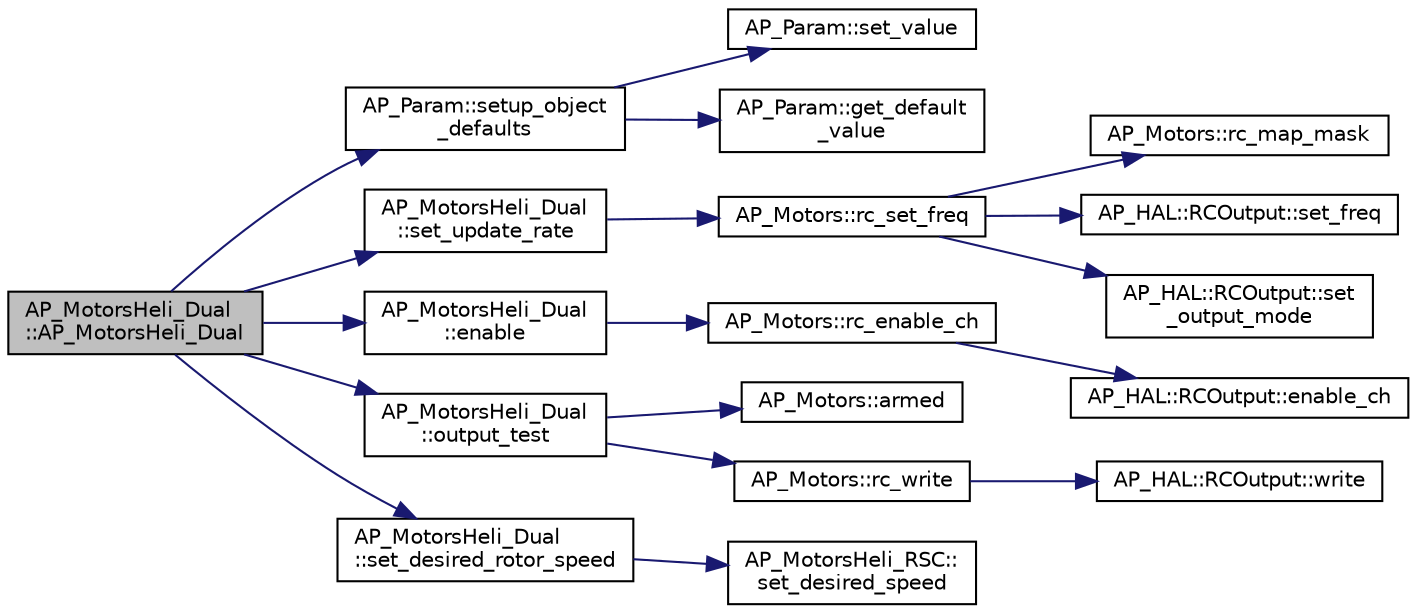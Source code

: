 digraph "AP_MotorsHeli_Dual::AP_MotorsHeli_Dual"
{
 // INTERACTIVE_SVG=YES
  edge [fontname="Helvetica",fontsize="10",labelfontname="Helvetica",labelfontsize="10"];
  node [fontname="Helvetica",fontsize="10",shape=record];
  rankdir="LR";
  Node1 [label="AP_MotorsHeli_Dual\l::AP_MotorsHeli_Dual",height=0.2,width=0.4,color="black", fillcolor="grey75", style="filled", fontcolor="black"];
  Node1 -> Node2 [color="midnightblue",fontsize="10",style="solid",fontname="Helvetica"];
  Node2 [label="AP_Param::setup_object\l_defaults",height=0.2,width=0.4,color="black", fillcolor="white", style="filled",URL="$classAP__Param.html#a5f6dcfce1c0a79cf5bd81283e22f3201"];
  Node2 -> Node3 [color="midnightblue",fontsize="10",style="solid",fontname="Helvetica"];
  Node3 [label="AP_Param::set_value",height=0.2,width=0.4,color="black", fillcolor="white", style="filled",URL="$classAP__Param.html#acd4b14f793c37f162e298761d2155ca6"];
  Node2 -> Node4 [color="midnightblue",fontsize="10",style="solid",fontname="Helvetica"];
  Node4 [label="AP_Param::get_default\l_value",height=0.2,width=0.4,color="black", fillcolor="white", style="filled",URL="$classAP__Param.html#a7535a9b529dae326dcebb6be33dbbe9a"];
  Node1 -> Node5 [color="midnightblue",fontsize="10",style="solid",fontname="Helvetica"];
  Node5 [label="AP_MotorsHeli_Dual\l::set_update_rate",height=0.2,width=0.4,color="black", fillcolor="white", style="filled",URL="$classAP__MotorsHeli__Dual.html#aa02b6d52fbd392d8e50c6feb79fef768"];
  Node5 -> Node6 [color="midnightblue",fontsize="10",style="solid",fontname="Helvetica"];
  Node6 [label="AP_Motors::rc_set_freq",height=0.2,width=0.4,color="black", fillcolor="white", style="filled",URL="$classAP__Motors.html#a3d84a895c644d34e7fe78d7301ccf534"];
  Node6 -> Node7 [color="midnightblue",fontsize="10",style="solid",fontname="Helvetica"];
  Node7 [label="AP_Motors::rc_map_mask",height=0.2,width=0.4,color="black", fillcolor="white", style="filled",URL="$classAP__Motors.html#ac3abe2484a90e4717f50b63613e05ba6"];
  Node6 -> Node8 [color="midnightblue",fontsize="10",style="solid",fontname="Helvetica"];
  Node8 [label="AP_HAL::RCOutput::set_freq",height=0.2,width=0.4,color="black", fillcolor="white", style="filled",URL="$classAP__HAL_1_1RCOutput.html#ae7903398aa18e2472dd34081e626dcb7"];
  Node6 -> Node9 [color="midnightblue",fontsize="10",style="solid",fontname="Helvetica"];
  Node9 [label="AP_HAL::RCOutput::set\l_output_mode",height=0.2,width=0.4,color="black", fillcolor="white", style="filled",URL="$classAP__HAL_1_1RCOutput.html#a2750a3caebe138a66da523e78502d51c"];
  Node1 -> Node10 [color="midnightblue",fontsize="10",style="solid",fontname="Helvetica"];
  Node10 [label="AP_MotorsHeli_Dual\l::enable",height=0.2,width=0.4,color="black", fillcolor="white", style="filled",URL="$classAP__MotorsHeli__Dual.html#ac1ba74732be86ef690df5a00947ff368"];
  Node10 -> Node11 [color="midnightblue",fontsize="10",style="solid",fontname="Helvetica"];
  Node11 [label="AP_Motors::rc_enable_ch",height=0.2,width=0.4,color="black", fillcolor="white", style="filled",URL="$classAP__Motors.html#a91e69152a30b5e1020f3e49271b9d054"];
  Node11 -> Node12 [color="midnightblue",fontsize="10",style="solid",fontname="Helvetica"];
  Node12 [label="AP_HAL::RCOutput::enable_ch",height=0.2,width=0.4,color="black", fillcolor="white", style="filled",URL="$classAP__HAL_1_1RCOutput.html#a25196bb820266d4afcae14d0acdb7e1c"];
  Node1 -> Node13 [color="midnightblue",fontsize="10",style="solid",fontname="Helvetica"];
  Node13 [label="AP_MotorsHeli_Dual\l::output_test",height=0.2,width=0.4,color="black", fillcolor="white", style="filled",URL="$classAP__MotorsHeli__Dual.html#a6b6f4f48778877ea33646fcca3630d30"];
  Node13 -> Node14 [color="midnightblue",fontsize="10",style="solid",fontname="Helvetica"];
  Node14 [label="AP_Motors::armed",height=0.2,width=0.4,color="black", fillcolor="white", style="filled",URL="$classAP__Motors.html#abb781661db2b685644795dfe8f5a655f"];
  Node13 -> Node15 [color="midnightblue",fontsize="10",style="solid",fontname="Helvetica"];
  Node15 [label="AP_Motors::rc_write",height=0.2,width=0.4,color="black", fillcolor="white", style="filled",URL="$classAP__Motors.html#aaa7607c19a1ce444330aee972dd925ef"];
  Node15 -> Node16 [color="midnightblue",fontsize="10",style="solid",fontname="Helvetica"];
  Node16 [label="AP_HAL::RCOutput::write",height=0.2,width=0.4,color="black", fillcolor="white", style="filled",URL="$classAP__HAL_1_1RCOutput.html#ade509cf82dfb1f6fab3eba0c026c5d60"];
  Node1 -> Node17 [color="midnightblue",fontsize="10",style="solid",fontname="Helvetica"];
  Node17 [label="AP_MotorsHeli_Dual\l::set_desired_rotor_speed",height=0.2,width=0.4,color="black", fillcolor="white", style="filled",URL="$classAP__MotorsHeli__Dual.html#a627af26329f33db4a070b9c1525eea79"];
  Node17 -> Node18 [color="midnightblue",fontsize="10",style="solid",fontname="Helvetica"];
  Node18 [label="AP_MotorsHeli_RSC::\lset_desired_speed",height=0.2,width=0.4,color="black", fillcolor="white", style="filled",URL="$classAP__MotorsHeli__RSC.html#ad42108be3ceab3461850ec4ad4b5519d"];
}
